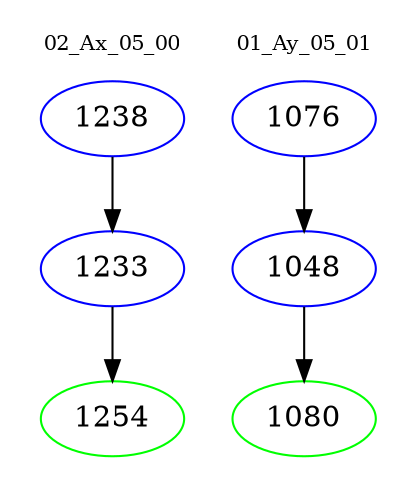 digraph{
subgraph cluster_0 {
color = white
label = "02_Ax_05_00";
fontsize=10;
T0_1238 [label="1238", color="blue"]
T0_1238 -> T0_1233 [color="black"]
T0_1233 [label="1233", color="blue"]
T0_1233 -> T0_1254 [color="black"]
T0_1254 [label="1254", color="green"]
}
subgraph cluster_1 {
color = white
label = "01_Ay_05_01";
fontsize=10;
T1_1076 [label="1076", color="blue"]
T1_1076 -> T1_1048 [color="black"]
T1_1048 [label="1048", color="blue"]
T1_1048 -> T1_1080 [color="black"]
T1_1080 [label="1080", color="green"]
}
}
